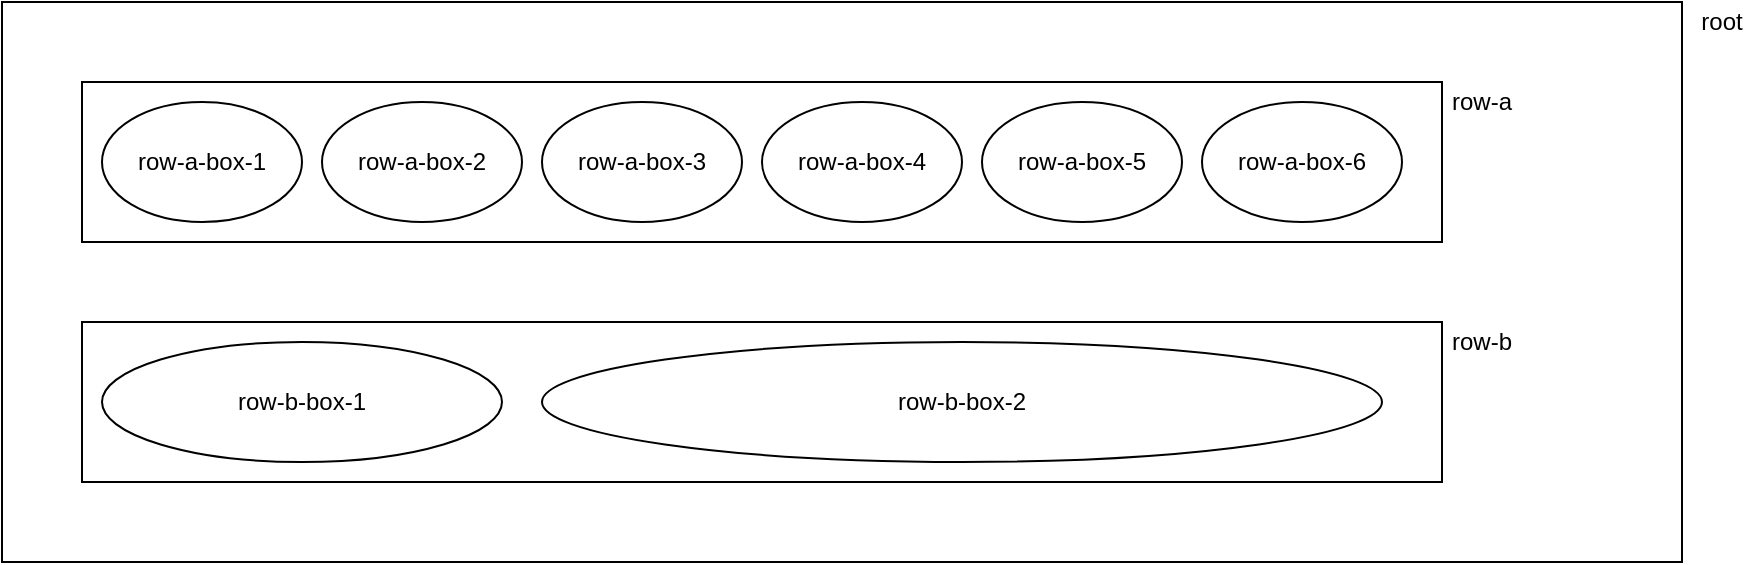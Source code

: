 <mxfile version="10.6.3" type="device"><diagram id="Crwie6ssFq1MGMBJkBkF" name="Page-1"><mxGraphModel dx="1184" dy="1165" grid="1" gridSize="10" guides="1" tooltips="1" connect="1" arrows="1" fold="1" page="1" pageScale="1" pageWidth="1169" pageHeight="827" math="0" shadow="0"><root><mxCell id="0"/><mxCell id="1" parent="0"/><mxCell id="Du67g6FWoiaHR9pK6W6f-1" value="" style="rounded=0;whiteSpace=wrap;html=1;" vertex="1" parent="1"><mxGeometry x="160" y="80" width="840" height="280" as="geometry"/></mxCell><mxCell id="Du67g6FWoiaHR9pK6W6f-2" value="" style="rounded=0;whiteSpace=wrap;html=1;" vertex="1" parent="1"><mxGeometry x="200" y="120" width="680" height="80" as="geometry"/></mxCell><mxCell id="Du67g6FWoiaHR9pK6W6f-3" value="" style="rounded=0;whiteSpace=wrap;html=1;" vertex="1" parent="1"><mxGeometry x="200" y="240" width="680" height="80" as="geometry"/></mxCell><mxCell id="Du67g6FWoiaHR9pK6W6f-4" value="row-a-box-1" style="ellipse;whiteSpace=wrap;html=1;" vertex="1" parent="1"><mxGeometry x="210" y="130" width="100" height="60" as="geometry"/></mxCell><mxCell id="Du67g6FWoiaHR9pK6W6f-5" value="root" style="text;html=1;strokeColor=none;fillColor=none;align=center;verticalAlign=middle;whiteSpace=wrap;rounded=0;" vertex="1" parent="1"><mxGeometry x="1000" y="80" width="40" height="20" as="geometry"/></mxCell><mxCell id="Du67g6FWoiaHR9pK6W6f-6" value="row-a" style="text;html=1;strokeColor=none;fillColor=none;align=center;verticalAlign=middle;whiteSpace=wrap;rounded=0;" vertex="1" parent="1"><mxGeometry x="880" y="120" width="40" height="20" as="geometry"/></mxCell><mxCell id="Du67g6FWoiaHR9pK6W6f-7" value="row-b" style="text;html=1;strokeColor=none;fillColor=none;align=center;verticalAlign=middle;whiteSpace=wrap;rounded=0;" vertex="1" parent="1"><mxGeometry x="880" y="240" width="40" height="20" as="geometry"/></mxCell><mxCell id="Du67g6FWoiaHR9pK6W6f-8" value="row-a-box-2" style="ellipse;whiteSpace=wrap;html=1;" vertex="1" parent="1"><mxGeometry x="320" y="130" width="100" height="60" as="geometry"/></mxCell><mxCell id="Du67g6FWoiaHR9pK6W6f-9" value="row-a-box-3" style="ellipse;whiteSpace=wrap;html=1;" vertex="1" parent="1"><mxGeometry x="430" y="130" width="100" height="60" as="geometry"/></mxCell><mxCell id="Du67g6FWoiaHR9pK6W6f-10" value="row-a-box-4" style="ellipse;whiteSpace=wrap;html=1;" vertex="1" parent="1"><mxGeometry x="540" y="130" width="100" height="60" as="geometry"/></mxCell><mxCell id="Du67g6FWoiaHR9pK6W6f-11" value="row-a-box-5" style="ellipse;whiteSpace=wrap;html=1;" vertex="1" parent="1"><mxGeometry x="650" y="130" width="100" height="60" as="geometry"/></mxCell><mxCell id="Du67g6FWoiaHR9pK6W6f-12" value="row-a-box-6" style="ellipse;whiteSpace=wrap;html=1;" vertex="1" parent="1"><mxGeometry x="760" y="130" width="100" height="60" as="geometry"/></mxCell><mxCell id="Du67g6FWoiaHR9pK6W6f-13" value="row-b-box-1" style="ellipse;whiteSpace=wrap;html=1;" vertex="1" parent="1"><mxGeometry x="210" y="250" width="200" height="60" as="geometry"/></mxCell><mxCell id="Du67g6FWoiaHR9pK6W6f-14" value="row-b-box-2" style="ellipse;whiteSpace=wrap;html=1;" vertex="1" parent="1"><mxGeometry x="430" y="250" width="420" height="60" as="geometry"/></mxCell></root></mxGraphModel></diagram></mxfile>